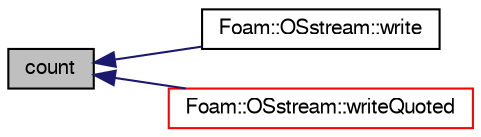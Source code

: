 digraph "count"
{
  bgcolor="transparent";
  edge [fontname="FreeSans",fontsize="10",labelfontname="FreeSans",labelfontsize="10"];
  node [fontname="FreeSans",fontsize="10",shape=record];
  rankdir="LR";
  Node1 [label="count",height=0.2,width=0.4,color="black", fillcolor="grey75", style="filled" fontcolor="black"];
  Node1 -> Node2 [dir="back",color="midnightblue",fontsize="10",style="solid",fontname="FreeSans"];
  Node2 [label="Foam::OSstream::write",height=0.2,width=0.4,color="black",URL="$a01686.html#aa2aa8378b27c8d8b2460cbffef8c678f",tooltip="Write character string. "];
  Node1 -> Node3 [dir="back",color="midnightblue",fontsize="10",style="solid",fontname="FreeSans"];
  Node3 [label="Foam::OSstream::writeQuoted",height=0.2,width=0.4,color="red",URL="$a01686.html#a40c64d7f8975f303da0b0245c16fe906",tooltip="Write std::string surrounded by quotes. "];
}
